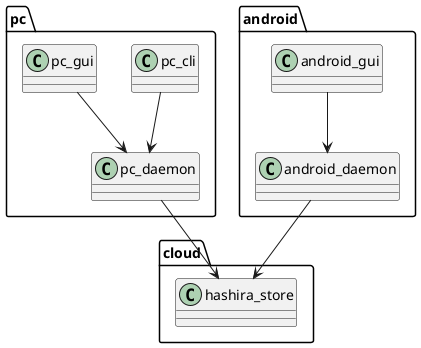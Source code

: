 @startuml

package pc {
    class pc_cli {
    }
    class pc_gui {
    }
    class pc_daemon {
    }
}

package android {
    class android_gui {
    }
    class android_daemon {
    }
}

package cloud {
    class hashira_store {
    }
}

pc_cli    --> pc_daemon
pc_gui    --> pc_daemon
pc_daemon --> hashira_store

android_gui    --> android_daemon
android_daemon --> hashira_store

@enduml
